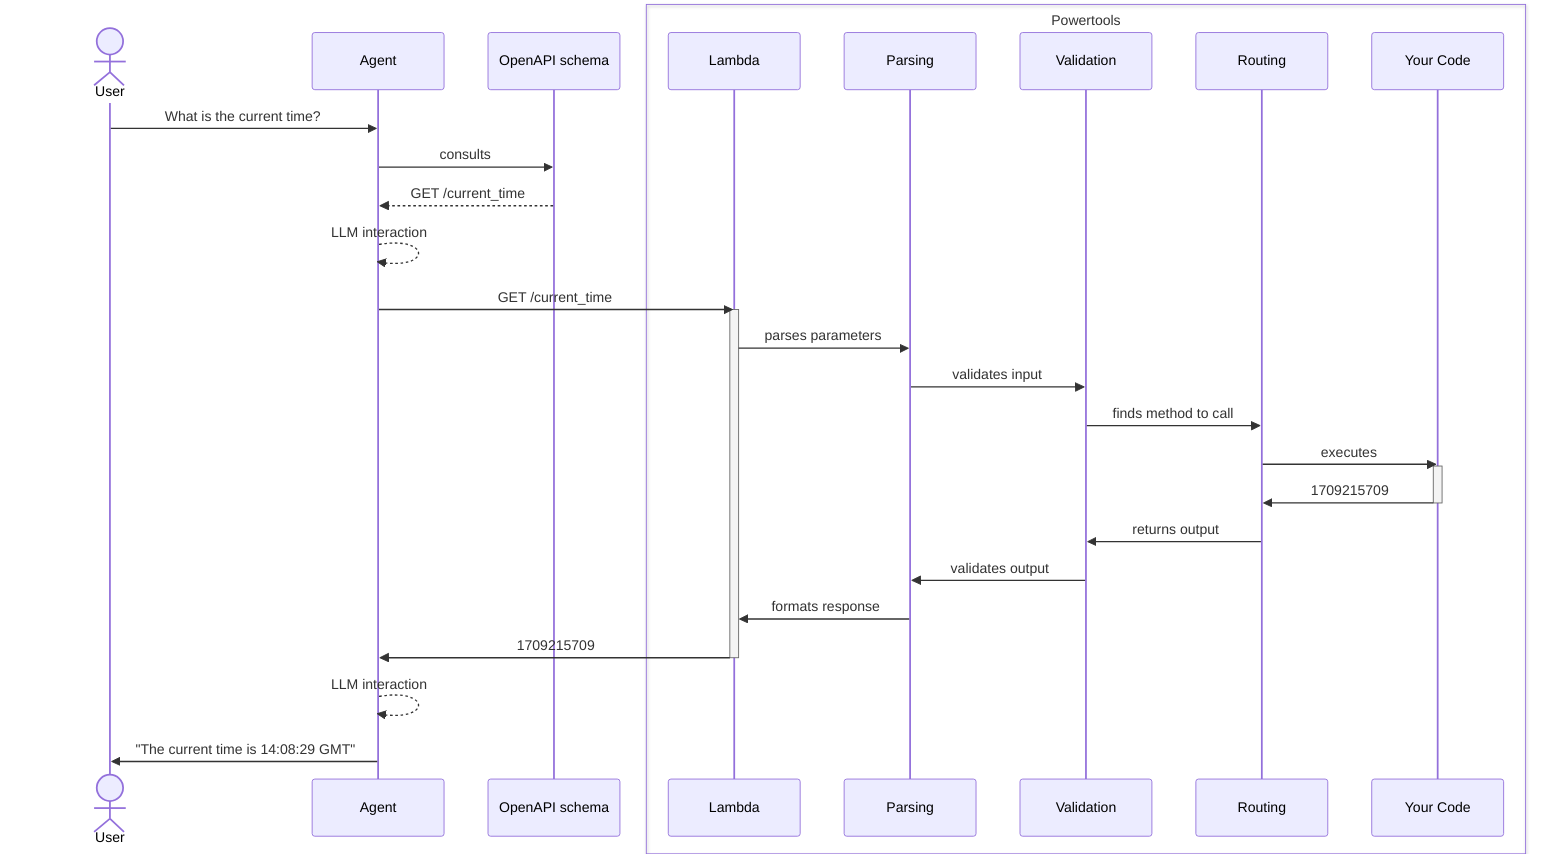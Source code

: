sequenceDiagram
    actor User

    User->>Agent: What is the current time?
    Agent->>OpenAPI schema: consults
    OpenAPI schema-->>Agent: GET /current_time
    Agent-->>Agent: LLM interaction

    box Powertools
        participant Lambda
        participant Parsing
        participant Validation
        participant Routing
        participant Your Code
    end

    Agent->>Lambda: GET /current_time
    activate Lambda
    Lambda->>Parsing: parses parameters
    Parsing->>Validation: validates input
    Validation->>Routing: finds method to call
    Routing->>Your Code: executes
    activate Your Code
    Your Code->>Routing: 1709215709
    deactivate Your Code
    Routing->>Validation: returns output
    Validation->>Parsing: validates output
    Parsing->>Lambda: formats response
    Lambda->>Agent: 1709215709
    deactivate Lambda

    Agent-->>Agent: LLM interaction
    Agent->>User: "The current time is 14:08:29 GMT"